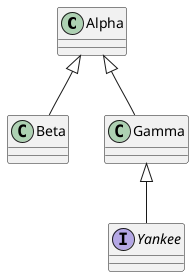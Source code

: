 @startuml testme
class Alpha
class Beta
class Gamma
interface Yankee

Alpha <|-- Beta
Alpha <|-- Gamma 
Gamma <|-- Yankee
@enduml



